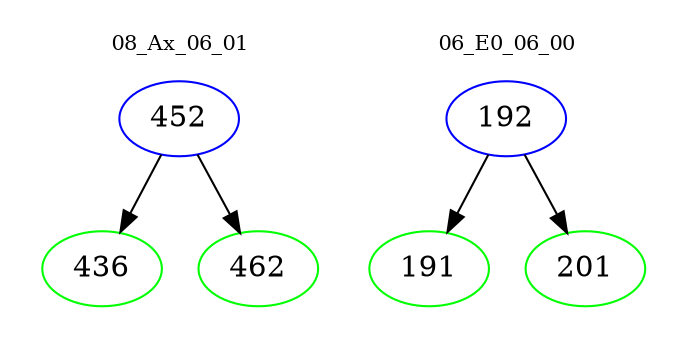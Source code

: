 digraph{
subgraph cluster_0 {
color = white
label = "08_Ax_06_01";
fontsize=10;
T0_452 [label="452", color="blue"]
T0_452 -> T0_436 [color="black"]
T0_436 [label="436", color="green"]
T0_452 -> T0_462 [color="black"]
T0_462 [label="462", color="green"]
}
subgraph cluster_1 {
color = white
label = "06_E0_06_00";
fontsize=10;
T1_192 [label="192", color="blue"]
T1_192 -> T1_191 [color="black"]
T1_191 [label="191", color="green"]
T1_192 -> T1_201 [color="black"]
T1_201 [label="201", color="green"]
}
}
